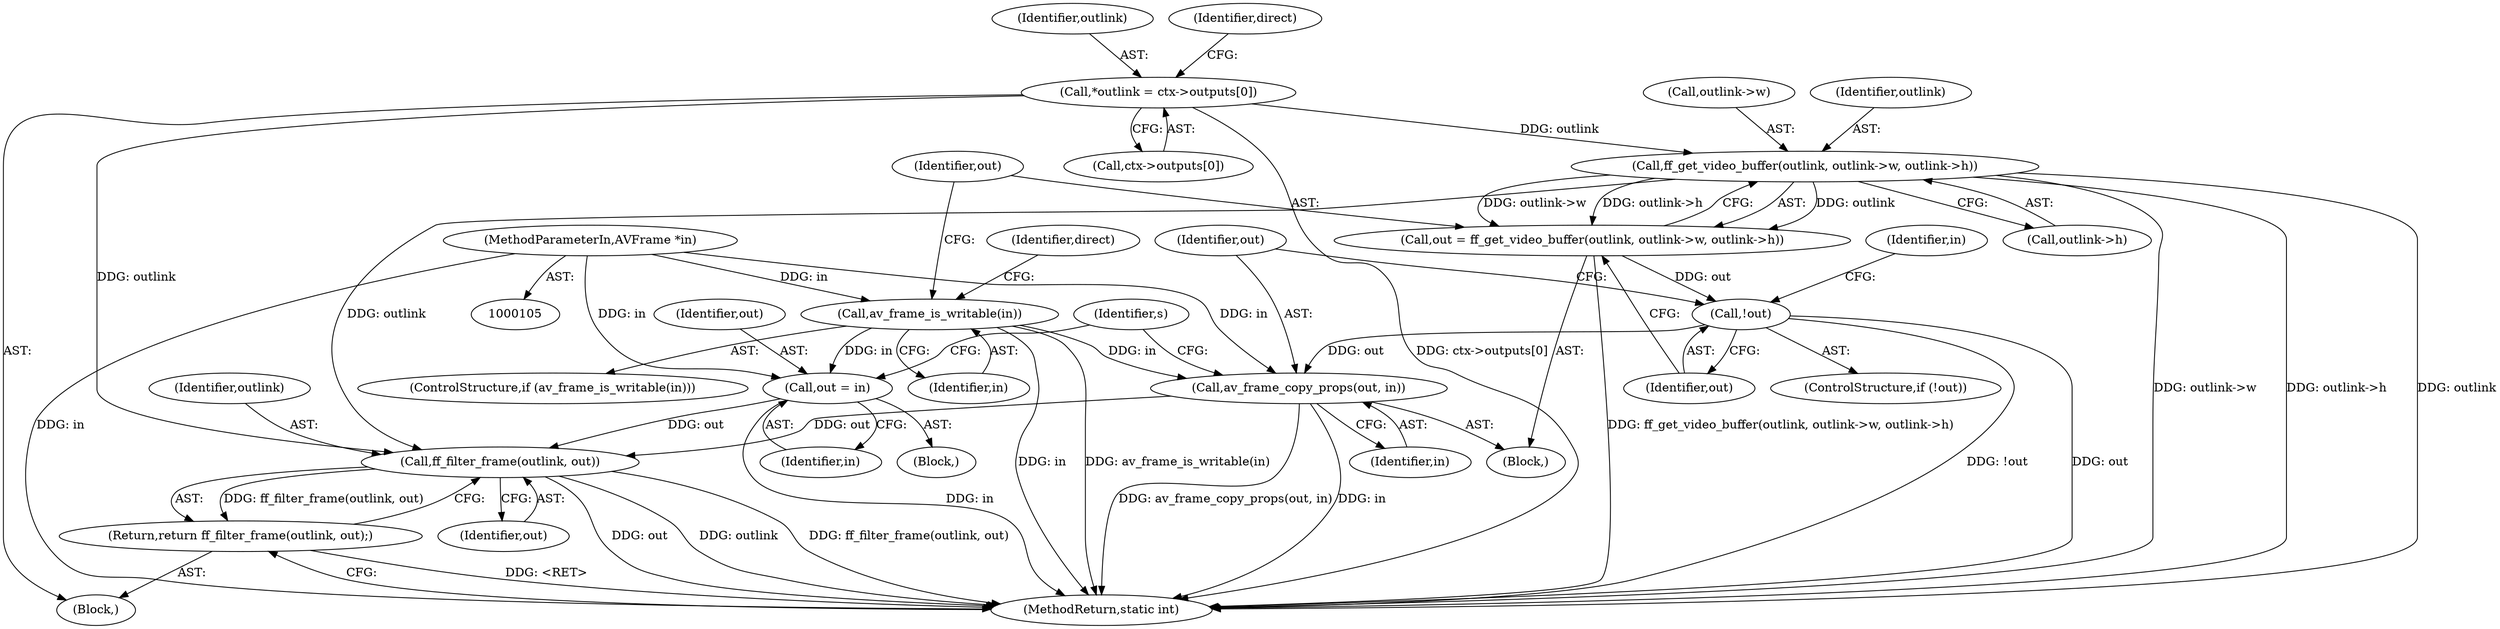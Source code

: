 digraph "0_FFmpeg_e43a0a232dbf6d3c161823c2e07c52e76227a1bc_6@pointer" {
"1000444" [label="(Call,ff_filter_frame(outlink, out))"];
"1000122" [label="(Call,*outlink = ctx->outputs[0])"];
"1000155" [label="(Call,ff_get_video_buffer(outlink, outlink->w, outlink->h))"];
"1000148" [label="(Call,out = in)"];
"1000142" [label="(Call,av_frame_is_writable(in))"];
"1000107" [label="(MethodParameterIn,AVFrame *in)"];
"1000173" [label="(Call,av_frame_copy_props(out, in))"];
"1000164" [label="(Call,!out)"];
"1000153" [label="(Call,out = ff_get_video_buffer(outlink, outlink->w, outlink->h))"];
"1000443" [label="(Return,return ff_filter_frame(outlink, out);)"];
"1000108" [label="(Block,)"];
"1000164" [label="(Call,!out)"];
"1000178" [label="(Identifier,s)"];
"1000124" [label="(Call,ctx->outputs[0])"];
"1000163" [label="(ControlStructure,if (!out))"];
"1000107" [label="(MethodParameterIn,AVFrame *in)"];
"1000141" [label="(ControlStructure,if (av_frame_is_writable(in)))"];
"1000149" [label="(Identifier,out)"];
"1000443" [label="(Return,return ff_filter_frame(outlink, out);)"];
"1000142" [label="(Call,av_frame_is_writable(in))"];
"1000447" [label="(MethodReturn,static int)"];
"1000155" [label="(Call,ff_get_video_buffer(outlink, outlink->w, outlink->h))"];
"1000169" [label="(Identifier,in)"];
"1000446" [label="(Identifier,out)"];
"1000156" [label="(Identifier,outlink)"];
"1000150" [label="(Identifier,in)"];
"1000444" [label="(Call,ff_filter_frame(outlink, out))"];
"1000165" [label="(Identifier,out)"];
"1000143" [label="(Identifier,in)"];
"1000122" [label="(Call,*outlink = ctx->outputs[0])"];
"1000123" [label="(Identifier,outlink)"];
"1000154" [label="(Identifier,out)"];
"1000148" [label="(Call,out = in)"];
"1000152" [label="(Block,)"];
"1000174" [label="(Identifier,out)"];
"1000153" [label="(Call,out = ff_get_video_buffer(outlink, outlink->w, outlink->h))"];
"1000173" [label="(Call,av_frame_copy_props(out, in))"];
"1000445" [label="(Identifier,outlink)"];
"1000157" [label="(Call,outlink->w)"];
"1000144" [label="(Block,)"];
"1000139" [label="(Identifier,direct)"];
"1000175" [label="(Identifier,in)"];
"1000146" [label="(Identifier,direct)"];
"1000160" [label="(Call,outlink->h)"];
"1000444" -> "1000443"  [label="AST: "];
"1000444" -> "1000446"  [label="CFG: "];
"1000445" -> "1000444"  [label="AST: "];
"1000446" -> "1000444"  [label="AST: "];
"1000443" -> "1000444"  [label="CFG: "];
"1000444" -> "1000447"  [label="DDG: out"];
"1000444" -> "1000447"  [label="DDG: outlink"];
"1000444" -> "1000447"  [label="DDG: ff_filter_frame(outlink, out)"];
"1000444" -> "1000443"  [label="DDG: ff_filter_frame(outlink, out)"];
"1000122" -> "1000444"  [label="DDG: outlink"];
"1000155" -> "1000444"  [label="DDG: outlink"];
"1000148" -> "1000444"  [label="DDG: out"];
"1000173" -> "1000444"  [label="DDG: out"];
"1000122" -> "1000108"  [label="AST: "];
"1000122" -> "1000124"  [label="CFG: "];
"1000123" -> "1000122"  [label="AST: "];
"1000124" -> "1000122"  [label="AST: "];
"1000139" -> "1000122"  [label="CFG: "];
"1000122" -> "1000447"  [label="DDG: ctx->outputs[0]"];
"1000122" -> "1000155"  [label="DDG: outlink"];
"1000155" -> "1000153"  [label="AST: "];
"1000155" -> "1000160"  [label="CFG: "];
"1000156" -> "1000155"  [label="AST: "];
"1000157" -> "1000155"  [label="AST: "];
"1000160" -> "1000155"  [label="AST: "];
"1000153" -> "1000155"  [label="CFG: "];
"1000155" -> "1000447"  [label="DDG: outlink->w"];
"1000155" -> "1000447"  [label="DDG: outlink->h"];
"1000155" -> "1000447"  [label="DDG: outlink"];
"1000155" -> "1000153"  [label="DDG: outlink"];
"1000155" -> "1000153"  [label="DDG: outlink->w"];
"1000155" -> "1000153"  [label="DDG: outlink->h"];
"1000148" -> "1000144"  [label="AST: "];
"1000148" -> "1000150"  [label="CFG: "];
"1000149" -> "1000148"  [label="AST: "];
"1000150" -> "1000148"  [label="AST: "];
"1000178" -> "1000148"  [label="CFG: "];
"1000148" -> "1000447"  [label="DDG: in"];
"1000142" -> "1000148"  [label="DDG: in"];
"1000107" -> "1000148"  [label="DDG: in"];
"1000142" -> "1000141"  [label="AST: "];
"1000142" -> "1000143"  [label="CFG: "];
"1000143" -> "1000142"  [label="AST: "];
"1000146" -> "1000142"  [label="CFG: "];
"1000154" -> "1000142"  [label="CFG: "];
"1000142" -> "1000447"  [label="DDG: av_frame_is_writable(in)"];
"1000142" -> "1000447"  [label="DDG: in"];
"1000107" -> "1000142"  [label="DDG: in"];
"1000142" -> "1000173"  [label="DDG: in"];
"1000107" -> "1000105"  [label="AST: "];
"1000107" -> "1000447"  [label="DDG: in"];
"1000107" -> "1000173"  [label="DDG: in"];
"1000173" -> "1000152"  [label="AST: "];
"1000173" -> "1000175"  [label="CFG: "];
"1000174" -> "1000173"  [label="AST: "];
"1000175" -> "1000173"  [label="AST: "];
"1000178" -> "1000173"  [label="CFG: "];
"1000173" -> "1000447"  [label="DDG: av_frame_copy_props(out, in)"];
"1000173" -> "1000447"  [label="DDG: in"];
"1000164" -> "1000173"  [label="DDG: out"];
"1000164" -> "1000163"  [label="AST: "];
"1000164" -> "1000165"  [label="CFG: "];
"1000165" -> "1000164"  [label="AST: "];
"1000169" -> "1000164"  [label="CFG: "];
"1000174" -> "1000164"  [label="CFG: "];
"1000164" -> "1000447"  [label="DDG: !out"];
"1000164" -> "1000447"  [label="DDG: out"];
"1000153" -> "1000164"  [label="DDG: out"];
"1000153" -> "1000152"  [label="AST: "];
"1000154" -> "1000153"  [label="AST: "];
"1000165" -> "1000153"  [label="CFG: "];
"1000153" -> "1000447"  [label="DDG: ff_get_video_buffer(outlink, outlink->w, outlink->h)"];
"1000443" -> "1000108"  [label="AST: "];
"1000447" -> "1000443"  [label="CFG: "];
"1000443" -> "1000447"  [label="DDG: <RET>"];
}
